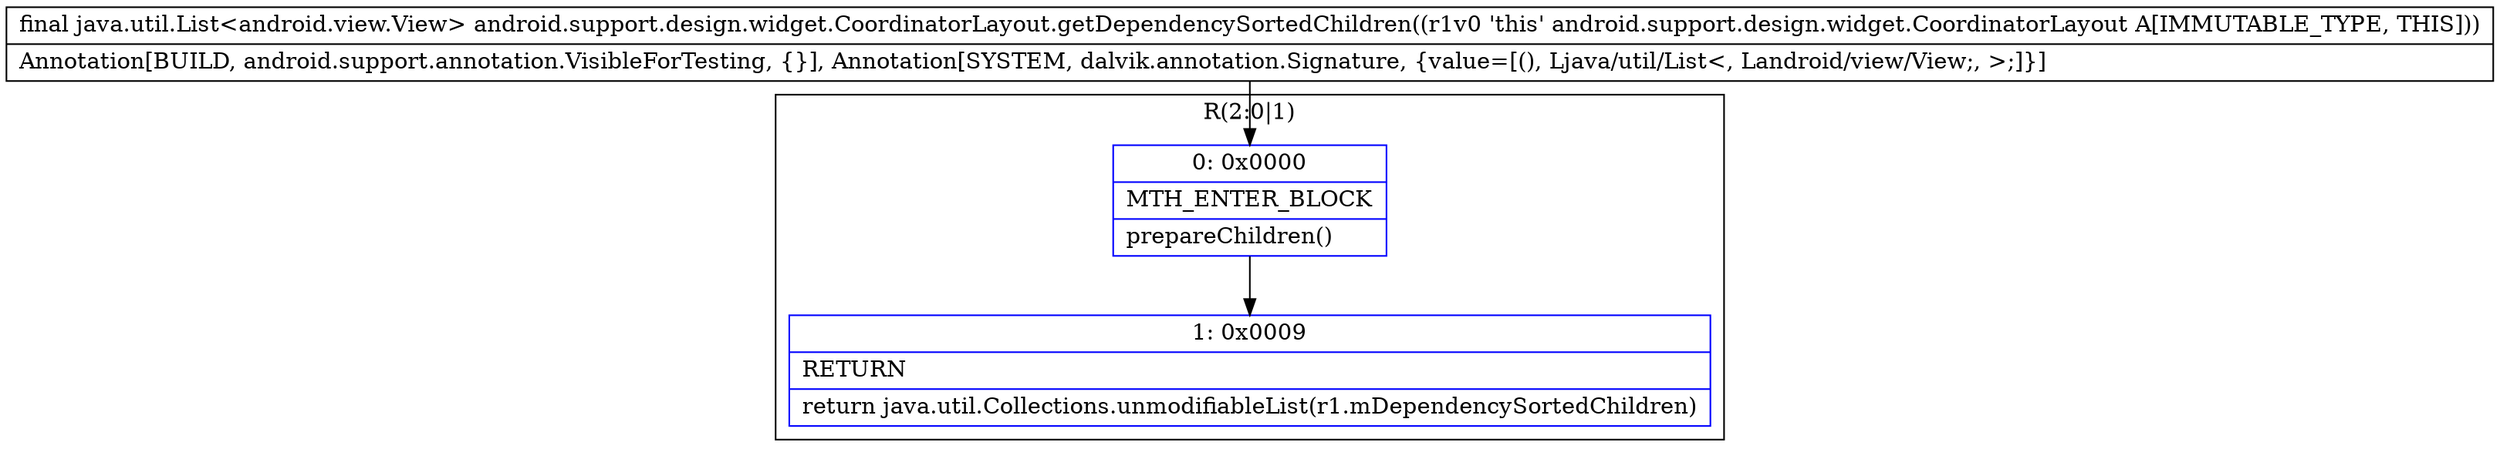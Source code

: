 digraph "CFG forandroid.support.design.widget.CoordinatorLayout.getDependencySortedChildren()Ljava\/util\/List;" {
subgraph cluster_Region_18133448 {
label = "R(2:0|1)";
node [shape=record,color=blue];
Node_0 [shape=record,label="{0\:\ 0x0000|MTH_ENTER_BLOCK\l|prepareChildren()\l}"];
Node_1 [shape=record,label="{1\:\ 0x0009|RETURN\l|return java.util.Collections.unmodifiableList(r1.mDependencySortedChildren)\l}"];
}
MethodNode[shape=record,label="{final java.util.List\<android.view.View\> android.support.design.widget.CoordinatorLayout.getDependencySortedChildren((r1v0 'this' android.support.design.widget.CoordinatorLayout A[IMMUTABLE_TYPE, THIS]))  | Annotation[BUILD, android.support.annotation.VisibleForTesting, \{\}], Annotation[SYSTEM, dalvik.annotation.Signature, \{value=[(), Ljava\/util\/List\<, Landroid\/view\/View;, \>;]\}]\l}"];
MethodNode -> Node_0;
Node_0 -> Node_1;
}

